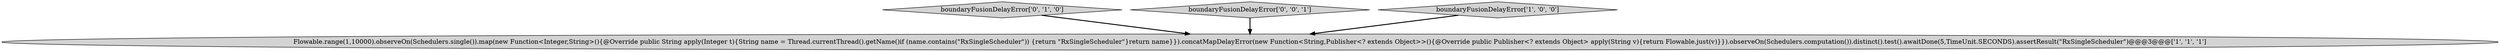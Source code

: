 digraph {
0 [style = filled, label = "Flowable.range(1,10000).observeOn(Schedulers.single()).map(new Function<Integer,String>(){@Override public String apply(Integer t){String name = Thread.currentThread().getName()if (name.contains(\"RxSingleScheduler\")) {return \"RxSingleScheduler\"}return name}}).concatMapDelayError(new Function<String,Publisher<? extends Object>>(){@Override public Publisher<? extends Object> apply(String v){return Flowable.just(v)}}).observeOn(Schedulers.computation()).distinct().test().awaitDone(5,TimeUnit.SECONDS).assertResult(\"RxSingleScheduler\")@@@3@@@['1', '1', '1']", fillcolor = lightgray, shape = ellipse image = "AAA0AAABBB1BBB"];
2 [style = filled, label = "boundaryFusionDelayError['0', '1', '0']", fillcolor = lightgray, shape = diamond image = "AAA0AAABBB2BBB"];
3 [style = filled, label = "boundaryFusionDelayError['0', '0', '1']", fillcolor = lightgray, shape = diamond image = "AAA0AAABBB3BBB"];
1 [style = filled, label = "boundaryFusionDelayError['1', '0', '0']", fillcolor = lightgray, shape = diamond image = "AAA0AAABBB1BBB"];
2->0 [style = bold, label=""];
3->0 [style = bold, label=""];
1->0 [style = bold, label=""];
}
